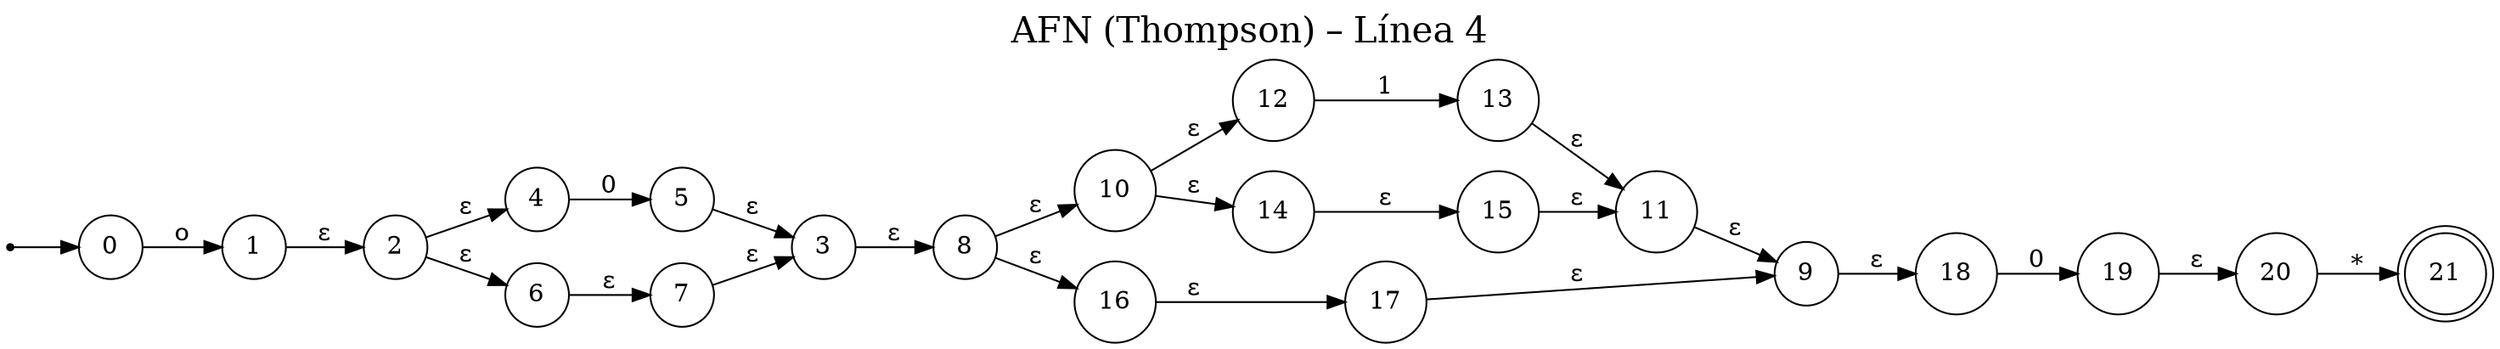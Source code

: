 digraph AFN {
  rankdir=LR;
  labelloc="t"; label="AFN (Thompson) – Línea 4"; fontsize=20;
  0 [shape=circle, label="0"];
  1 [shape=circle, label="1"];
  2 [shape=circle, label="2"];
  3 [shape=circle, label="3"];
  4 [shape=circle, label="4"];
  5 [shape=circle, label="5"];
  6 [shape=circle, label="6"];
  7 [shape=circle, label="7"];
  8 [shape=circle, label="8"];
  9 [shape=circle, label="9"];
  10 [shape=circle, label="10"];
  11 [shape=circle, label="11"];
  12 [shape=circle, label="12"];
  13 [shape=circle, label="13"];
  14 [shape=circle, label="14"];
  15 [shape=circle, label="15"];
  16 [shape=circle, label="16"];
  17 [shape=circle, label="17"];
  18 [shape=circle, label="18"];
  19 [shape=circle, label="19"];
  20 [shape=circle, label="20"];
  21 [shape=doublecircle, label="21"];
  start [shape=point, label=""];
  start -> 0;
  0 -> 1 [label="o"];
  1 -> 2 [label="ε"];
  2 -> 4 [label="ε"];
  2 -> 6 [label="ε"];
  3 -> 8 [label="ε"];
  4 -> 5 [label="0"];
  5 -> 3 [label="ε"];
  6 -> 7 [label="ε"];
  7 -> 3 [label="ε"];
  8 -> 10 [label="ε"];
  8 -> 16 [label="ε"];
  9 -> 18 [label="ε"];
  10 -> 12 [label="ε"];
  10 -> 14 [label="ε"];
  11 -> 9 [label="ε"];
  12 -> 13 [label="1"];
  13 -> 11 [label="ε"];
  14 -> 15 [label="ε"];
  15 -> 11 [label="ε"];
  16 -> 17 [label="ε"];
  17 -> 9 [label="ε"];
  18 -> 19 [label="0"];
  19 -> 20 [label="ε"];
  20 -> 21 [label="∗"];
}